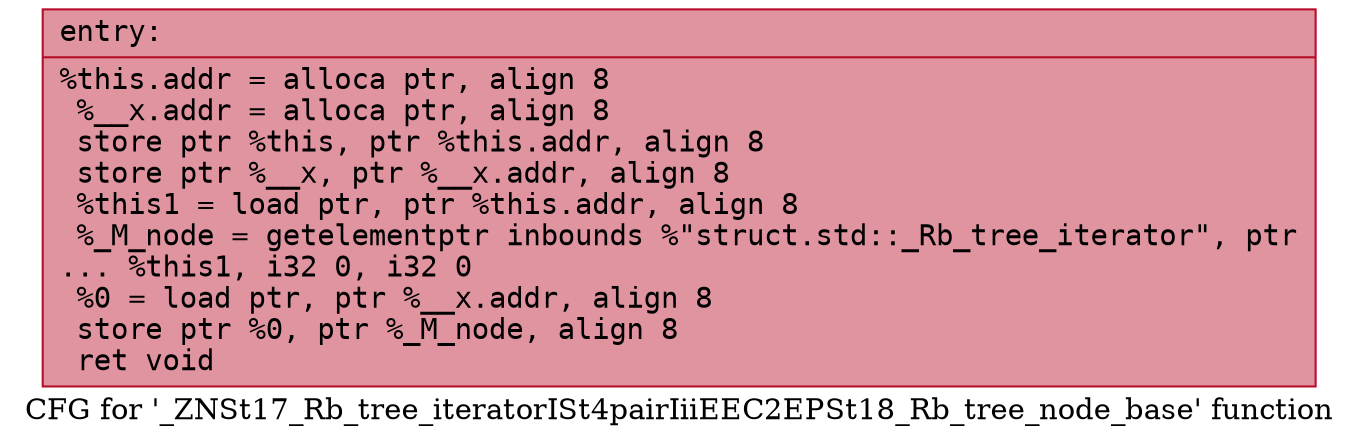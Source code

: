 digraph "CFG for '_ZNSt17_Rb_tree_iteratorISt4pairIiiEEC2EPSt18_Rb_tree_node_base' function" {
	label="CFG for '_ZNSt17_Rb_tree_iteratorISt4pairIiiEEC2EPSt18_Rb_tree_node_base' function";

	Node0x55579ce16e50 [shape=record,color="#b70d28ff", style=filled, fillcolor="#b70d2870" fontname="Courier",label="{entry:\l|  %this.addr = alloca ptr, align 8\l  %__x.addr = alloca ptr, align 8\l  store ptr %this, ptr %this.addr, align 8\l  store ptr %__x, ptr %__x.addr, align 8\l  %this1 = load ptr, ptr %this.addr, align 8\l  %_M_node = getelementptr inbounds %\"struct.std::_Rb_tree_iterator\", ptr\l... %this1, i32 0, i32 0\l  %0 = load ptr, ptr %__x.addr, align 8\l  store ptr %0, ptr %_M_node, align 8\l  ret void\l}"];
}
